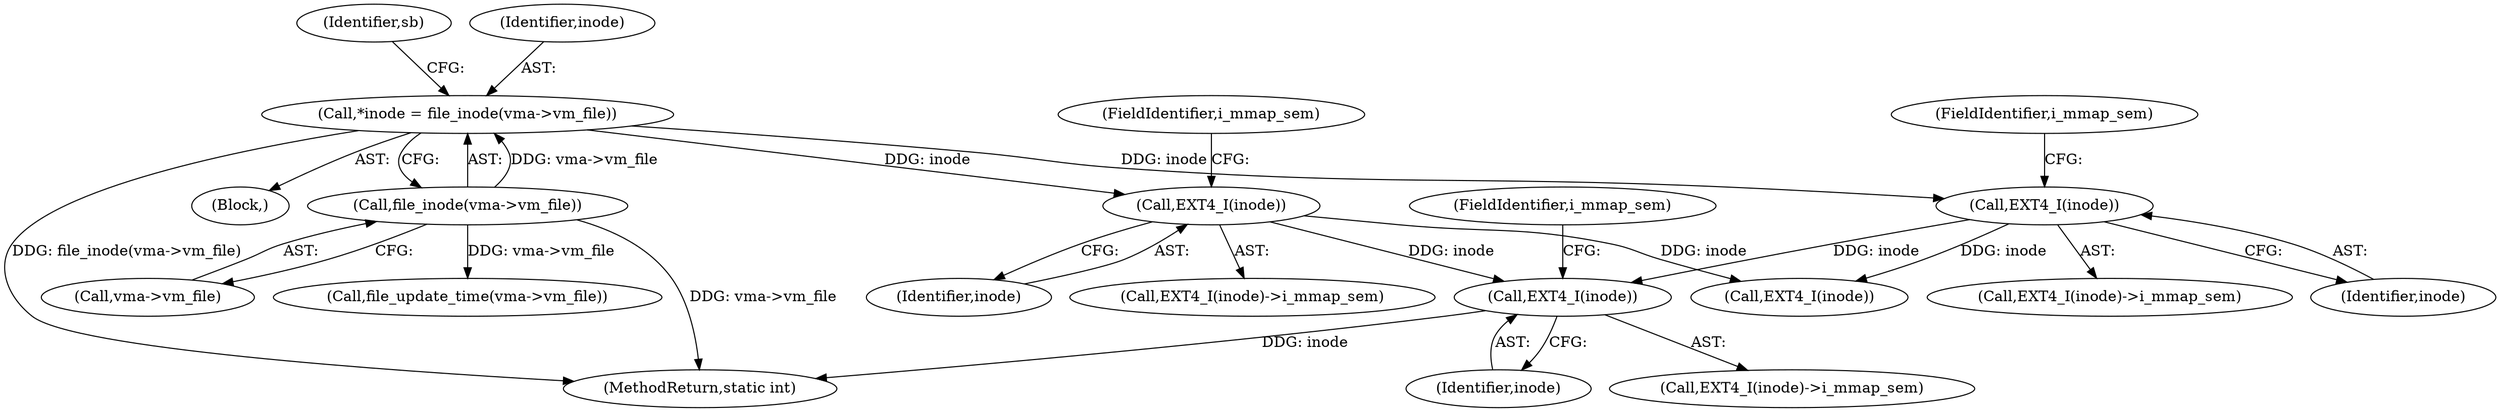 digraph "0_linux_ea3d7209ca01da209cda6f0dea8be9cc4b7a933b_2@pointer" {
"1000194" [label="(Call,EXT4_I(inode))"];
"1000156" [label="(Call,EXT4_I(inode))"];
"1000110" [label="(Call,*inode = file_inode(vma->vm_file))"];
"1000112" [label="(Call,file_inode(vma->vm_file))"];
"1000142" [label="(Call,EXT4_I(inode))"];
"1000155" [label="(Call,EXT4_I(inode)->i_mmap_sem)"];
"1000143" [label="(Identifier,inode)"];
"1000141" [label="(Call,EXT4_I(inode)->i_mmap_sem)"];
"1000142" [label="(Call,EXT4_I(inode))"];
"1000118" [label="(Identifier,sb)"];
"1000194" [label="(Call,EXT4_I(inode))"];
"1000110" [label="(Call,*inode = file_inode(vma->vm_file))"];
"1000144" [label="(FieldIdentifier,i_mmap_sem)"];
"1000103" [label="(Block,)"];
"1000111" [label="(Identifier,inode)"];
"1000135" [label="(Call,file_update_time(vma->vm_file))"];
"1000112" [label="(Call,file_inode(vma->vm_file))"];
"1000193" [label="(Call,EXT4_I(inode)->i_mmap_sem)"];
"1000185" [label="(Call,EXT4_I(inode))"];
"1000156" [label="(Call,EXT4_I(inode))"];
"1000157" [label="(Identifier,inode)"];
"1000195" [label="(Identifier,inode)"];
"1000113" [label="(Call,vma->vm_file)"];
"1000199" [label="(MethodReturn,static int)"];
"1000196" [label="(FieldIdentifier,i_mmap_sem)"];
"1000158" [label="(FieldIdentifier,i_mmap_sem)"];
"1000194" -> "1000193"  [label="AST: "];
"1000194" -> "1000195"  [label="CFG: "];
"1000195" -> "1000194"  [label="AST: "];
"1000196" -> "1000194"  [label="CFG: "];
"1000194" -> "1000199"  [label="DDG: inode"];
"1000156" -> "1000194"  [label="DDG: inode"];
"1000142" -> "1000194"  [label="DDG: inode"];
"1000156" -> "1000155"  [label="AST: "];
"1000156" -> "1000157"  [label="CFG: "];
"1000157" -> "1000156"  [label="AST: "];
"1000158" -> "1000156"  [label="CFG: "];
"1000110" -> "1000156"  [label="DDG: inode"];
"1000156" -> "1000185"  [label="DDG: inode"];
"1000110" -> "1000103"  [label="AST: "];
"1000110" -> "1000112"  [label="CFG: "];
"1000111" -> "1000110"  [label="AST: "];
"1000112" -> "1000110"  [label="AST: "];
"1000118" -> "1000110"  [label="CFG: "];
"1000110" -> "1000199"  [label="DDG: file_inode(vma->vm_file)"];
"1000112" -> "1000110"  [label="DDG: vma->vm_file"];
"1000110" -> "1000142"  [label="DDG: inode"];
"1000112" -> "1000113"  [label="CFG: "];
"1000113" -> "1000112"  [label="AST: "];
"1000112" -> "1000199"  [label="DDG: vma->vm_file"];
"1000112" -> "1000135"  [label="DDG: vma->vm_file"];
"1000142" -> "1000141"  [label="AST: "];
"1000142" -> "1000143"  [label="CFG: "];
"1000143" -> "1000142"  [label="AST: "];
"1000144" -> "1000142"  [label="CFG: "];
"1000142" -> "1000185"  [label="DDG: inode"];
}
